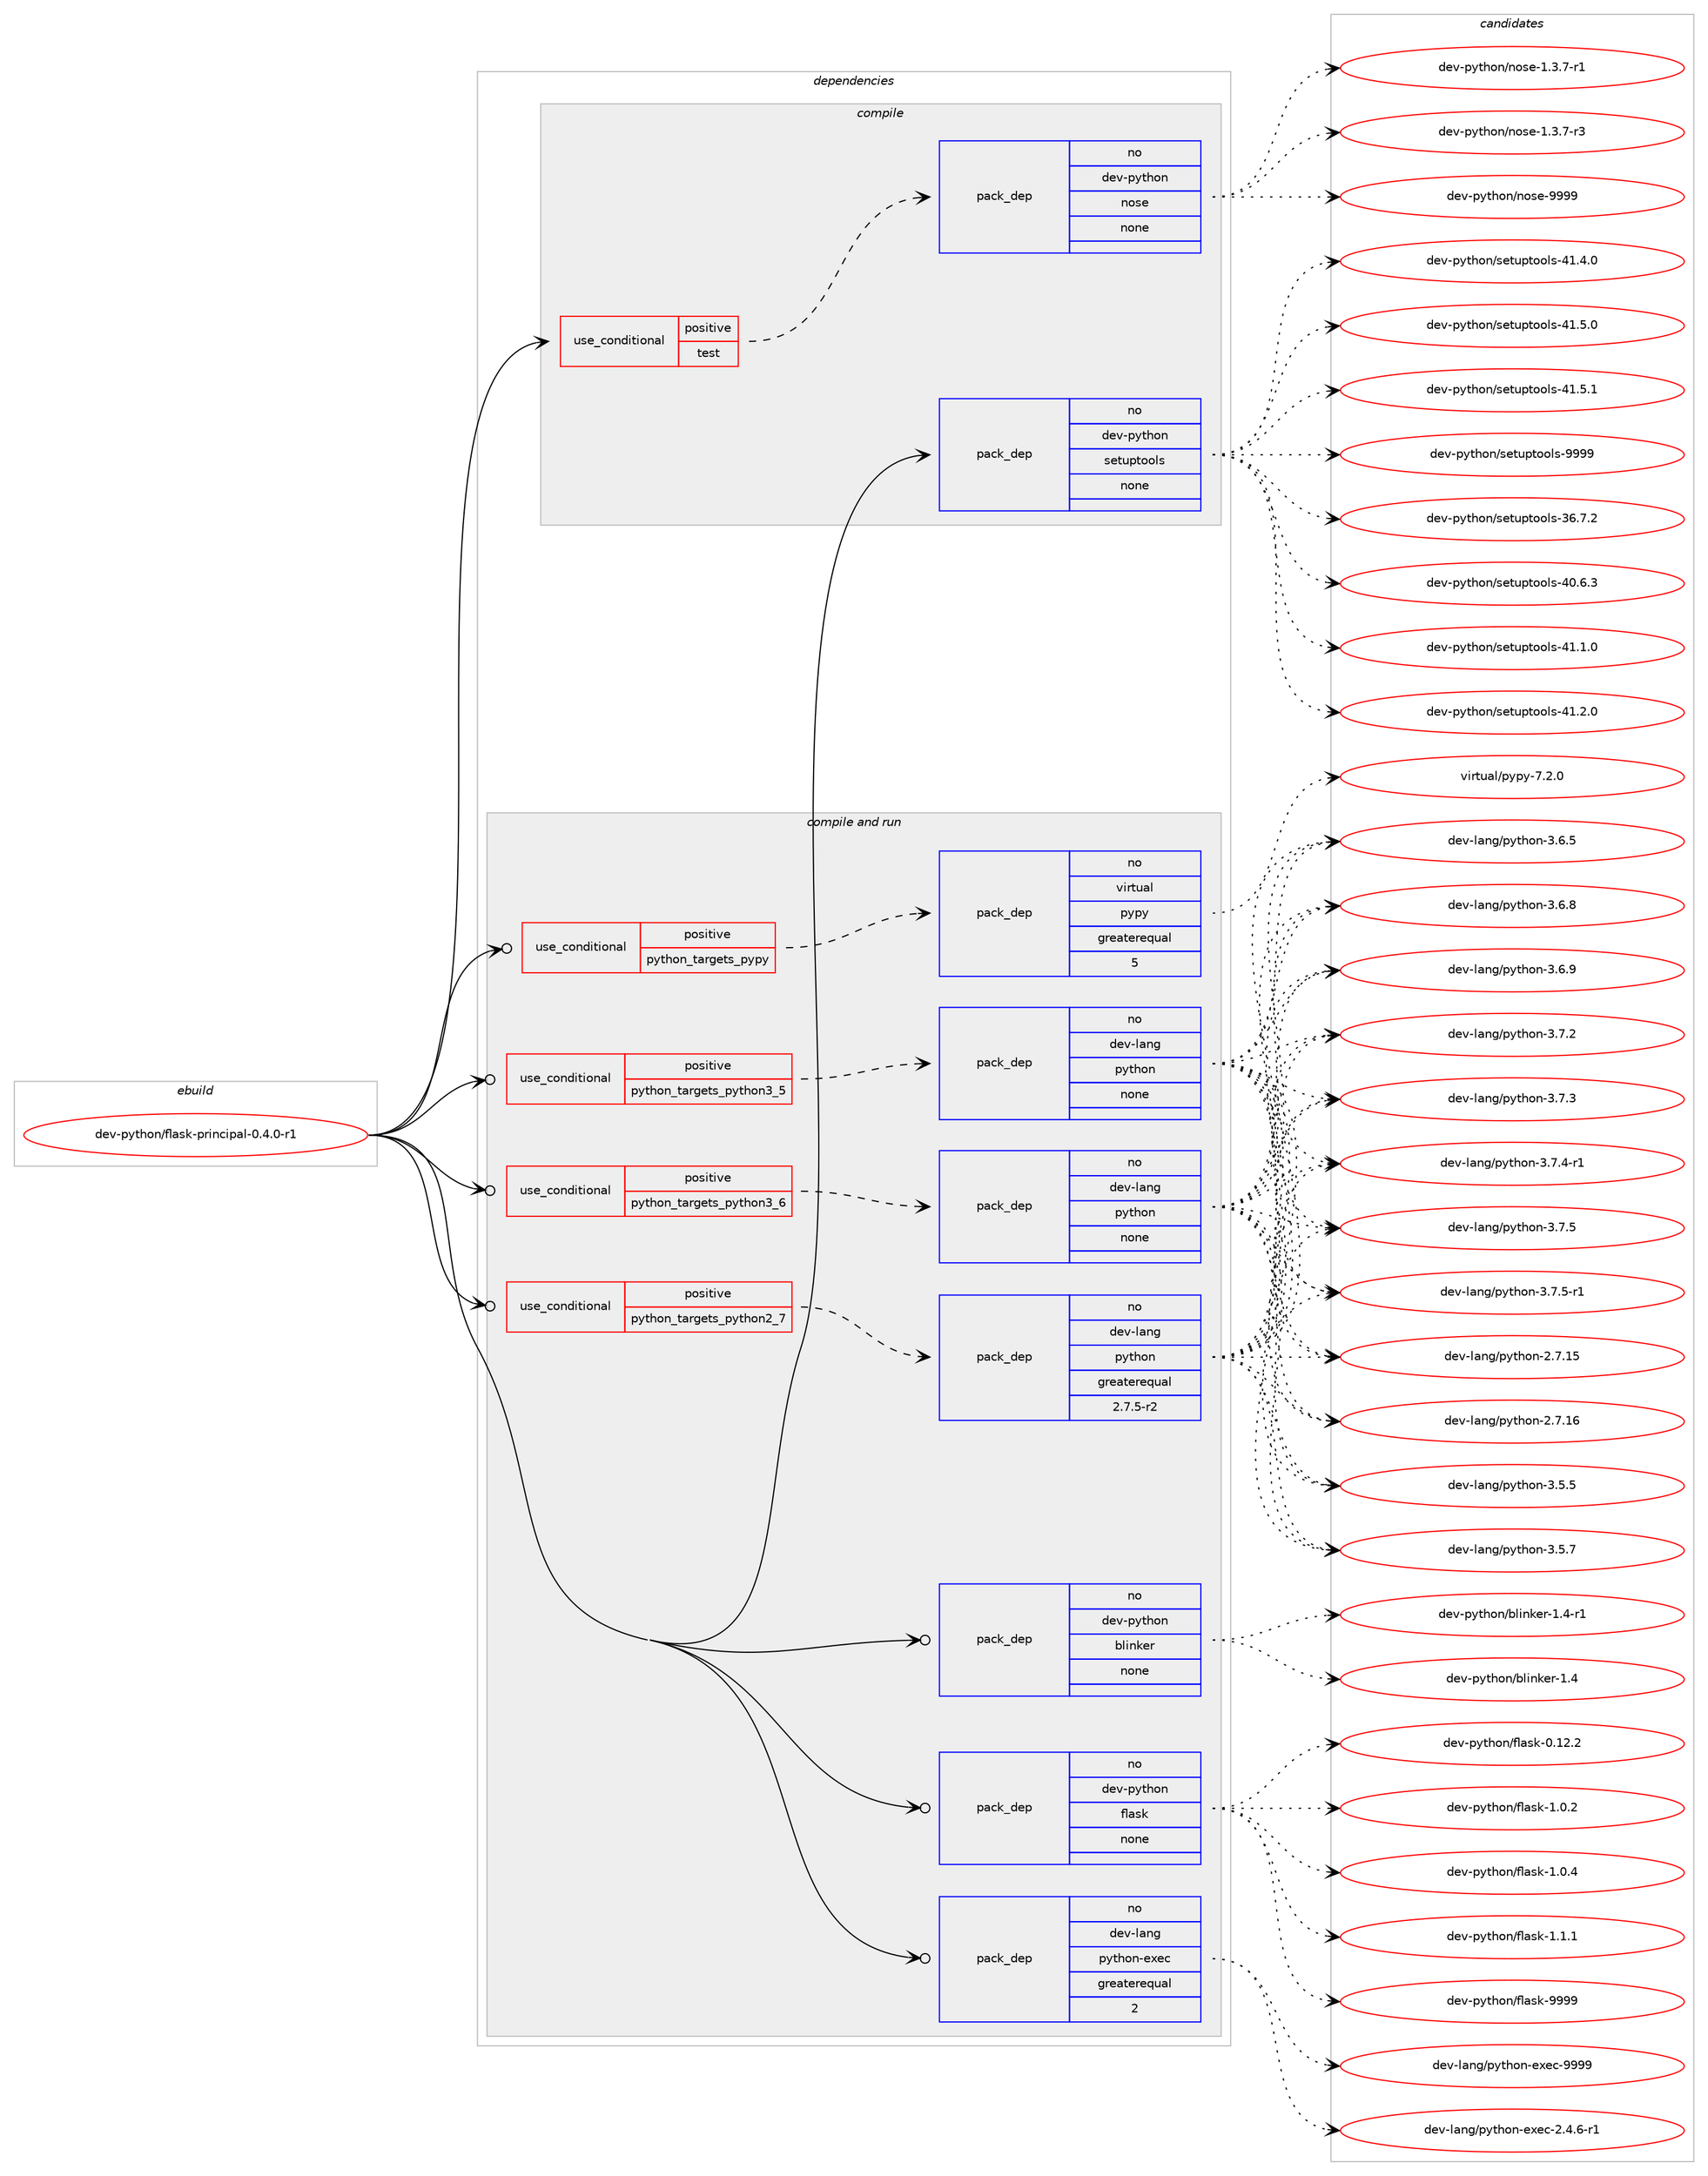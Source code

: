 digraph prolog {

# *************
# Graph options
# *************

newrank=true;
concentrate=true;
compound=true;
graph [rankdir=LR,fontname=Helvetica,fontsize=10,ranksep=1.5];#, ranksep=2.5, nodesep=0.2];
edge  [arrowhead=vee];
node  [fontname=Helvetica,fontsize=10];

# **********
# The ebuild
# **********

subgraph cluster_leftcol {
color=gray;
rank=same;
label=<<i>ebuild</i>>;
id [label="dev-python/flask-principal-0.4.0-r1", color=red, width=4, href="../dev-python/flask-principal-0.4.0-r1.svg"];
}

# ****************
# The dependencies
# ****************

subgraph cluster_midcol {
color=gray;
label=<<i>dependencies</i>>;
subgraph cluster_compile {
fillcolor="#eeeeee";
style=filled;
label=<<i>compile</i>>;
subgraph cond139573 {
dependency605269 [label=<<TABLE BORDER="0" CELLBORDER="1" CELLSPACING="0" CELLPADDING="4"><TR><TD ROWSPAN="3" CELLPADDING="10">use_conditional</TD></TR><TR><TD>positive</TD></TR><TR><TD>test</TD></TR></TABLE>>, shape=none, color=red];
subgraph pack453899 {
dependency605270 [label=<<TABLE BORDER="0" CELLBORDER="1" CELLSPACING="0" CELLPADDING="4" WIDTH="220"><TR><TD ROWSPAN="6" CELLPADDING="30">pack_dep</TD></TR><TR><TD WIDTH="110">no</TD></TR><TR><TD>dev-python</TD></TR><TR><TD>nose</TD></TR><TR><TD>none</TD></TR><TR><TD></TD></TR></TABLE>>, shape=none, color=blue];
}
dependency605269:e -> dependency605270:w [weight=20,style="dashed",arrowhead="vee"];
}
id:e -> dependency605269:w [weight=20,style="solid",arrowhead="vee"];
subgraph pack453900 {
dependency605271 [label=<<TABLE BORDER="0" CELLBORDER="1" CELLSPACING="0" CELLPADDING="4" WIDTH="220"><TR><TD ROWSPAN="6" CELLPADDING="30">pack_dep</TD></TR><TR><TD WIDTH="110">no</TD></TR><TR><TD>dev-python</TD></TR><TR><TD>setuptools</TD></TR><TR><TD>none</TD></TR><TR><TD></TD></TR></TABLE>>, shape=none, color=blue];
}
id:e -> dependency605271:w [weight=20,style="solid",arrowhead="vee"];
}
subgraph cluster_compileandrun {
fillcolor="#eeeeee";
style=filled;
label=<<i>compile and run</i>>;
subgraph cond139574 {
dependency605272 [label=<<TABLE BORDER="0" CELLBORDER="1" CELLSPACING="0" CELLPADDING="4"><TR><TD ROWSPAN="3" CELLPADDING="10">use_conditional</TD></TR><TR><TD>positive</TD></TR><TR><TD>python_targets_pypy</TD></TR></TABLE>>, shape=none, color=red];
subgraph pack453901 {
dependency605273 [label=<<TABLE BORDER="0" CELLBORDER="1" CELLSPACING="0" CELLPADDING="4" WIDTH="220"><TR><TD ROWSPAN="6" CELLPADDING="30">pack_dep</TD></TR><TR><TD WIDTH="110">no</TD></TR><TR><TD>virtual</TD></TR><TR><TD>pypy</TD></TR><TR><TD>greaterequal</TD></TR><TR><TD>5</TD></TR></TABLE>>, shape=none, color=blue];
}
dependency605272:e -> dependency605273:w [weight=20,style="dashed",arrowhead="vee"];
}
id:e -> dependency605272:w [weight=20,style="solid",arrowhead="odotvee"];
subgraph cond139575 {
dependency605274 [label=<<TABLE BORDER="0" CELLBORDER="1" CELLSPACING="0" CELLPADDING="4"><TR><TD ROWSPAN="3" CELLPADDING="10">use_conditional</TD></TR><TR><TD>positive</TD></TR><TR><TD>python_targets_python2_7</TD></TR></TABLE>>, shape=none, color=red];
subgraph pack453902 {
dependency605275 [label=<<TABLE BORDER="0" CELLBORDER="1" CELLSPACING="0" CELLPADDING="4" WIDTH="220"><TR><TD ROWSPAN="6" CELLPADDING="30">pack_dep</TD></TR><TR><TD WIDTH="110">no</TD></TR><TR><TD>dev-lang</TD></TR><TR><TD>python</TD></TR><TR><TD>greaterequal</TD></TR><TR><TD>2.7.5-r2</TD></TR></TABLE>>, shape=none, color=blue];
}
dependency605274:e -> dependency605275:w [weight=20,style="dashed",arrowhead="vee"];
}
id:e -> dependency605274:w [weight=20,style="solid",arrowhead="odotvee"];
subgraph cond139576 {
dependency605276 [label=<<TABLE BORDER="0" CELLBORDER="1" CELLSPACING="0" CELLPADDING="4"><TR><TD ROWSPAN="3" CELLPADDING="10">use_conditional</TD></TR><TR><TD>positive</TD></TR><TR><TD>python_targets_python3_5</TD></TR></TABLE>>, shape=none, color=red];
subgraph pack453903 {
dependency605277 [label=<<TABLE BORDER="0" CELLBORDER="1" CELLSPACING="0" CELLPADDING="4" WIDTH="220"><TR><TD ROWSPAN="6" CELLPADDING="30">pack_dep</TD></TR><TR><TD WIDTH="110">no</TD></TR><TR><TD>dev-lang</TD></TR><TR><TD>python</TD></TR><TR><TD>none</TD></TR><TR><TD></TD></TR></TABLE>>, shape=none, color=blue];
}
dependency605276:e -> dependency605277:w [weight=20,style="dashed",arrowhead="vee"];
}
id:e -> dependency605276:w [weight=20,style="solid",arrowhead="odotvee"];
subgraph cond139577 {
dependency605278 [label=<<TABLE BORDER="0" CELLBORDER="1" CELLSPACING="0" CELLPADDING="4"><TR><TD ROWSPAN="3" CELLPADDING="10">use_conditional</TD></TR><TR><TD>positive</TD></TR><TR><TD>python_targets_python3_6</TD></TR></TABLE>>, shape=none, color=red];
subgraph pack453904 {
dependency605279 [label=<<TABLE BORDER="0" CELLBORDER="1" CELLSPACING="0" CELLPADDING="4" WIDTH="220"><TR><TD ROWSPAN="6" CELLPADDING="30">pack_dep</TD></TR><TR><TD WIDTH="110">no</TD></TR><TR><TD>dev-lang</TD></TR><TR><TD>python</TD></TR><TR><TD>none</TD></TR><TR><TD></TD></TR></TABLE>>, shape=none, color=blue];
}
dependency605278:e -> dependency605279:w [weight=20,style="dashed",arrowhead="vee"];
}
id:e -> dependency605278:w [weight=20,style="solid",arrowhead="odotvee"];
subgraph pack453905 {
dependency605280 [label=<<TABLE BORDER="0" CELLBORDER="1" CELLSPACING="0" CELLPADDING="4" WIDTH="220"><TR><TD ROWSPAN="6" CELLPADDING="30">pack_dep</TD></TR><TR><TD WIDTH="110">no</TD></TR><TR><TD>dev-lang</TD></TR><TR><TD>python-exec</TD></TR><TR><TD>greaterequal</TD></TR><TR><TD>2</TD></TR></TABLE>>, shape=none, color=blue];
}
id:e -> dependency605280:w [weight=20,style="solid",arrowhead="odotvee"];
subgraph pack453906 {
dependency605281 [label=<<TABLE BORDER="0" CELLBORDER="1" CELLSPACING="0" CELLPADDING="4" WIDTH="220"><TR><TD ROWSPAN="6" CELLPADDING="30">pack_dep</TD></TR><TR><TD WIDTH="110">no</TD></TR><TR><TD>dev-python</TD></TR><TR><TD>blinker</TD></TR><TR><TD>none</TD></TR><TR><TD></TD></TR></TABLE>>, shape=none, color=blue];
}
id:e -> dependency605281:w [weight=20,style="solid",arrowhead="odotvee"];
subgraph pack453907 {
dependency605282 [label=<<TABLE BORDER="0" CELLBORDER="1" CELLSPACING="0" CELLPADDING="4" WIDTH="220"><TR><TD ROWSPAN="6" CELLPADDING="30">pack_dep</TD></TR><TR><TD WIDTH="110">no</TD></TR><TR><TD>dev-python</TD></TR><TR><TD>flask</TD></TR><TR><TD>none</TD></TR><TR><TD></TD></TR></TABLE>>, shape=none, color=blue];
}
id:e -> dependency605282:w [weight=20,style="solid",arrowhead="odotvee"];
}
subgraph cluster_run {
fillcolor="#eeeeee";
style=filled;
label=<<i>run</i>>;
}
}

# **************
# The candidates
# **************

subgraph cluster_choices {
rank=same;
color=gray;
label=<<i>candidates</i>>;

subgraph choice453899 {
color=black;
nodesep=1;
choice10010111845112121116104111110471101111151014549465146554511449 [label="dev-python/nose-1.3.7-r1", color=red, width=4,href="../dev-python/nose-1.3.7-r1.svg"];
choice10010111845112121116104111110471101111151014549465146554511451 [label="dev-python/nose-1.3.7-r3", color=red, width=4,href="../dev-python/nose-1.3.7-r3.svg"];
choice10010111845112121116104111110471101111151014557575757 [label="dev-python/nose-9999", color=red, width=4,href="../dev-python/nose-9999.svg"];
dependency605270:e -> choice10010111845112121116104111110471101111151014549465146554511449:w [style=dotted,weight="100"];
dependency605270:e -> choice10010111845112121116104111110471101111151014549465146554511451:w [style=dotted,weight="100"];
dependency605270:e -> choice10010111845112121116104111110471101111151014557575757:w [style=dotted,weight="100"];
}
subgraph choice453900 {
color=black;
nodesep=1;
choice100101118451121211161041111104711510111611711211611111110811545515446554650 [label="dev-python/setuptools-36.7.2", color=red, width=4,href="../dev-python/setuptools-36.7.2.svg"];
choice100101118451121211161041111104711510111611711211611111110811545524846544651 [label="dev-python/setuptools-40.6.3", color=red, width=4,href="../dev-python/setuptools-40.6.3.svg"];
choice100101118451121211161041111104711510111611711211611111110811545524946494648 [label="dev-python/setuptools-41.1.0", color=red, width=4,href="../dev-python/setuptools-41.1.0.svg"];
choice100101118451121211161041111104711510111611711211611111110811545524946504648 [label="dev-python/setuptools-41.2.0", color=red, width=4,href="../dev-python/setuptools-41.2.0.svg"];
choice100101118451121211161041111104711510111611711211611111110811545524946524648 [label="dev-python/setuptools-41.4.0", color=red, width=4,href="../dev-python/setuptools-41.4.0.svg"];
choice100101118451121211161041111104711510111611711211611111110811545524946534648 [label="dev-python/setuptools-41.5.0", color=red, width=4,href="../dev-python/setuptools-41.5.0.svg"];
choice100101118451121211161041111104711510111611711211611111110811545524946534649 [label="dev-python/setuptools-41.5.1", color=red, width=4,href="../dev-python/setuptools-41.5.1.svg"];
choice10010111845112121116104111110471151011161171121161111111081154557575757 [label="dev-python/setuptools-9999", color=red, width=4,href="../dev-python/setuptools-9999.svg"];
dependency605271:e -> choice100101118451121211161041111104711510111611711211611111110811545515446554650:w [style=dotted,weight="100"];
dependency605271:e -> choice100101118451121211161041111104711510111611711211611111110811545524846544651:w [style=dotted,weight="100"];
dependency605271:e -> choice100101118451121211161041111104711510111611711211611111110811545524946494648:w [style=dotted,weight="100"];
dependency605271:e -> choice100101118451121211161041111104711510111611711211611111110811545524946504648:w [style=dotted,weight="100"];
dependency605271:e -> choice100101118451121211161041111104711510111611711211611111110811545524946524648:w [style=dotted,weight="100"];
dependency605271:e -> choice100101118451121211161041111104711510111611711211611111110811545524946534648:w [style=dotted,weight="100"];
dependency605271:e -> choice100101118451121211161041111104711510111611711211611111110811545524946534649:w [style=dotted,weight="100"];
dependency605271:e -> choice10010111845112121116104111110471151011161171121161111111081154557575757:w [style=dotted,weight="100"];
}
subgraph choice453901 {
color=black;
nodesep=1;
choice1181051141161179710847112121112121455546504648 [label="virtual/pypy-7.2.0", color=red, width=4,href="../virtual/pypy-7.2.0.svg"];
dependency605273:e -> choice1181051141161179710847112121112121455546504648:w [style=dotted,weight="100"];
}
subgraph choice453902 {
color=black;
nodesep=1;
choice10010111845108971101034711212111610411111045504655464953 [label="dev-lang/python-2.7.15", color=red, width=4,href="../dev-lang/python-2.7.15.svg"];
choice10010111845108971101034711212111610411111045504655464954 [label="dev-lang/python-2.7.16", color=red, width=4,href="../dev-lang/python-2.7.16.svg"];
choice100101118451089711010347112121116104111110455146534653 [label="dev-lang/python-3.5.5", color=red, width=4,href="../dev-lang/python-3.5.5.svg"];
choice100101118451089711010347112121116104111110455146534655 [label="dev-lang/python-3.5.7", color=red, width=4,href="../dev-lang/python-3.5.7.svg"];
choice100101118451089711010347112121116104111110455146544653 [label="dev-lang/python-3.6.5", color=red, width=4,href="../dev-lang/python-3.6.5.svg"];
choice100101118451089711010347112121116104111110455146544656 [label="dev-lang/python-3.6.8", color=red, width=4,href="../dev-lang/python-3.6.8.svg"];
choice100101118451089711010347112121116104111110455146544657 [label="dev-lang/python-3.6.9", color=red, width=4,href="../dev-lang/python-3.6.9.svg"];
choice100101118451089711010347112121116104111110455146554650 [label="dev-lang/python-3.7.2", color=red, width=4,href="../dev-lang/python-3.7.2.svg"];
choice100101118451089711010347112121116104111110455146554651 [label="dev-lang/python-3.7.3", color=red, width=4,href="../dev-lang/python-3.7.3.svg"];
choice1001011184510897110103471121211161041111104551465546524511449 [label="dev-lang/python-3.7.4-r1", color=red, width=4,href="../dev-lang/python-3.7.4-r1.svg"];
choice100101118451089711010347112121116104111110455146554653 [label="dev-lang/python-3.7.5", color=red, width=4,href="../dev-lang/python-3.7.5.svg"];
choice1001011184510897110103471121211161041111104551465546534511449 [label="dev-lang/python-3.7.5-r1", color=red, width=4,href="../dev-lang/python-3.7.5-r1.svg"];
dependency605275:e -> choice10010111845108971101034711212111610411111045504655464953:w [style=dotted,weight="100"];
dependency605275:e -> choice10010111845108971101034711212111610411111045504655464954:w [style=dotted,weight="100"];
dependency605275:e -> choice100101118451089711010347112121116104111110455146534653:w [style=dotted,weight="100"];
dependency605275:e -> choice100101118451089711010347112121116104111110455146534655:w [style=dotted,weight="100"];
dependency605275:e -> choice100101118451089711010347112121116104111110455146544653:w [style=dotted,weight="100"];
dependency605275:e -> choice100101118451089711010347112121116104111110455146544656:w [style=dotted,weight="100"];
dependency605275:e -> choice100101118451089711010347112121116104111110455146544657:w [style=dotted,weight="100"];
dependency605275:e -> choice100101118451089711010347112121116104111110455146554650:w [style=dotted,weight="100"];
dependency605275:e -> choice100101118451089711010347112121116104111110455146554651:w [style=dotted,weight="100"];
dependency605275:e -> choice1001011184510897110103471121211161041111104551465546524511449:w [style=dotted,weight="100"];
dependency605275:e -> choice100101118451089711010347112121116104111110455146554653:w [style=dotted,weight="100"];
dependency605275:e -> choice1001011184510897110103471121211161041111104551465546534511449:w [style=dotted,weight="100"];
}
subgraph choice453903 {
color=black;
nodesep=1;
choice10010111845108971101034711212111610411111045504655464953 [label="dev-lang/python-2.7.15", color=red, width=4,href="../dev-lang/python-2.7.15.svg"];
choice10010111845108971101034711212111610411111045504655464954 [label="dev-lang/python-2.7.16", color=red, width=4,href="../dev-lang/python-2.7.16.svg"];
choice100101118451089711010347112121116104111110455146534653 [label="dev-lang/python-3.5.5", color=red, width=4,href="../dev-lang/python-3.5.5.svg"];
choice100101118451089711010347112121116104111110455146534655 [label="dev-lang/python-3.5.7", color=red, width=4,href="../dev-lang/python-3.5.7.svg"];
choice100101118451089711010347112121116104111110455146544653 [label="dev-lang/python-3.6.5", color=red, width=4,href="../dev-lang/python-3.6.5.svg"];
choice100101118451089711010347112121116104111110455146544656 [label="dev-lang/python-3.6.8", color=red, width=4,href="../dev-lang/python-3.6.8.svg"];
choice100101118451089711010347112121116104111110455146544657 [label="dev-lang/python-3.6.9", color=red, width=4,href="../dev-lang/python-3.6.9.svg"];
choice100101118451089711010347112121116104111110455146554650 [label="dev-lang/python-3.7.2", color=red, width=4,href="../dev-lang/python-3.7.2.svg"];
choice100101118451089711010347112121116104111110455146554651 [label="dev-lang/python-3.7.3", color=red, width=4,href="../dev-lang/python-3.7.3.svg"];
choice1001011184510897110103471121211161041111104551465546524511449 [label="dev-lang/python-3.7.4-r1", color=red, width=4,href="../dev-lang/python-3.7.4-r1.svg"];
choice100101118451089711010347112121116104111110455146554653 [label="dev-lang/python-3.7.5", color=red, width=4,href="../dev-lang/python-3.7.5.svg"];
choice1001011184510897110103471121211161041111104551465546534511449 [label="dev-lang/python-3.7.5-r1", color=red, width=4,href="../dev-lang/python-3.7.5-r1.svg"];
dependency605277:e -> choice10010111845108971101034711212111610411111045504655464953:w [style=dotted,weight="100"];
dependency605277:e -> choice10010111845108971101034711212111610411111045504655464954:w [style=dotted,weight="100"];
dependency605277:e -> choice100101118451089711010347112121116104111110455146534653:w [style=dotted,weight="100"];
dependency605277:e -> choice100101118451089711010347112121116104111110455146534655:w [style=dotted,weight="100"];
dependency605277:e -> choice100101118451089711010347112121116104111110455146544653:w [style=dotted,weight="100"];
dependency605277:e -> choice100101118451089711010347112121116104111110455146544656:w [style=dotted,weight="100"];
dependency605277:e -> choice100101118451089711010347112121116104111110455146544657:w [style=dotted,weight="100"];
dependency605277:e -> choice100101118451089711010347112121116104111110455146554650:w [style=dotted,weight="100"];
dependency605277:e -> choice100101118451089711010347112121116104111110455146554651:w [style=dotted,weight="100"];
dependency605277:e -> choice1001011184510897110103471121211161041111104551465546524511449:w [style=dotted,weight="100"];
dependency605277:e -> choice100101118451089711010347112121116104111110455146554653:w [style=dotted,weight="100"];
dependency605277:e -> choice1001011184510897110103471121211161041111104551465546534511449:w [style=dotted,weight="100"];
}
subgraph choice453904 {
color=black;
nodesep=1;
choice10010111845108971101034711212111610411111045504655464953 [label="dev-lang/python-2.7.15", color=red, width=4,href="../dev-lang/python-2.7.15.svg"];
choice10010111845108971101034711212111610411111045504655464954 [label="dev-lang/python-2.7.16", color=red, width=4,href="../dev-lang/python-2.7.16.svg"];
choice100101118451089711010347112121116104111110455146534653 [label="dev-lang/python-3.5.5", color=red, width=4,href="../dev-lang/python-3.5.5.svg"];
choice100101118451089711010347112121116104111110455146534655 [label="dev-lang/python-3.5.7", color=red, width=4,href="../dev-lang/python-3.5.7.svg"];
choice100101118451089711010347112121116104111110455146544653 [label="dev-lang/python-3.6.5", color=red, width=4,href="../dev-lang/python-3.6.5.svg"];
choice100101118451089711010347112121116104111110455146544656 [label="dev-lang/python-3.6.8", color=red, width=4,href="../dev-lang/python-3.6.8.svg"];
choice100101118451089711010347112121116104111110455146544657 [label="dev-lang/python-3.6.9", color=red, width=4,href="../dev-lang/python-3.6.9.svg"];
choice100101118451089711010347112121116104111110455146554650 [label="dev-lang/python-3.7.2", color=red, width=4,href="../dev-lang/python-3.7.2.svg"];
choice100101118451089711010347112121116104111110455146554651 [label="dev-lang/python-3.7.3", color=red, width=4,href="../dev-lang/python-3.7.3.svg"];
choice1001011184510897110103471121211161041111104551465546524511449 [label="dev-lang/python-3.7.4-r1", color=red, width=4,href="../dev-lang/python-3.7.4-r1.svg"];
choice100101118451089711010347112121116104111110455146554653 [label="dev-lang/python-3.7.5", color=red, width=4,href="../dev-lang/python-3.7.5.svg"];
choice1001011184510897110103471121211161041111104551465546534511449 [label="dev-lang/python-3.7.5-r1", color=red, width=4,href="../dev-lang/python-3.7.5-r1.svg"];
dependency605279:e -> choice10010111845108971101034711212111610411111045504655464953:w [style=dotted,weight="100"];
dependency605279:e -> choice10010111845108971101034711212111610411111045504655464954:w [style=dotted,weight="100"];
dependency605279:e -> choice100101118451089711010347112121116104111110455146534653:w [style=dotted,weight="100"];
dependency605279:e -> choice100101118451089711010347112121116104111110455146534655:w [style=dotted,weight="100"];
dependency605279:e -> choice100101118451089711010347112121116104111110455146544653:w [style=dotted,weight="100"];
dependency605279:e -> choice100101118451089711010347112121116104111110455146544656:w [style=dotted,weight="100"];
dependency605279:e -> choice100101118451089711010347112121116104111110455146544657:w [style=dotted,weight="100"];
dependency605279:e -> choice100101118451089711010347112121116104111110455146554650:w [style=dotted,weight="100"];
dependency605279:e -> choice100101118451089711010347112121116104111110455146554651:w [style=dotted,weight="100"];
dependency605279:e -> choice1001011184510897110103471121211161041111104551465546524511449:w [style=dotted,weight="100"];
dependency605279:e -> choice100101118451089711010347112121116104111110455146554653:w [style=dotted,weight="100"];
dependency605279:e -> choice1001011184510897110103471121211161041111104551465546534511449:w [style=dotted,weight="100"];
}
subgraph choice453905 {
color=black;
nodesep=1;
choice10010111845108971101034711212111610411111045101120101994550465246544511449 [label="dev-lang/python-exec-2.4.6-r1", color=red, width=4,href="../dev-lang/python-exec-2.4.6-r1.svg"];
choice10010111845108971101034711212111610411111045101120101994557575757 [label="dev-lang/python-exec-9999", color=red, width=4,href="../dev-lang/python-exec-9999.svg"];
dependency605280:e -> choice10010111845108971101034711212111610411111045101120101994550465246544511449:w [style=dotted,weight="100"];
dependency605280:e -> choice10010111845108971101034711212111610411111045101120101994557575757:w [style=dotted,weight="100"];
}
subgraph choice453906 {
color=black;
nodesep=1;
choice10010111845112121116104111110479810810511010710111445494652 [label="dev-python/blinker-1.4", color=red, width=4,href="../dev-python/blinker-1.4.svg"];
choice100101118451121211161041111104798108105110107101114454946524511449 [label="dev-python/blinker-1.4-r1", color=red, width=4,href="../dev-python/blinker-1.4-r1.svg"];
dependency605281:e -> choice10010111845112121116104111110479810810511010710111445494652:w [style=dotted,weight="100"];
dependency605281:e -> choice100101118451121211161041111104798108105110107101114454946524511449:w [style=dotted,weight="100"];
}
subgraph choice453907 {
color=black;
nodesep=1;
choice10010111845112121116104111110471021089711510745484649504650 [label="dev-python/flask-0.12.2", color=red, width=4,href="../dev-python/flask-0.12.2.svg"];
choice100101118451121211161041111104710210897115107454946484650 [label="dev-python/flask-1.0.2", color=red, width=4,href="../dev-python/flask-1.0.2.svg"];
choice100101118451121211161041111104710210897115107454946484652 [label="dev-python/flask-1.0.4", color=red, width=4,href="../dev-python/flask-1.0.4.svg"];
choice100101118451121211161041111104710210897115107454946494649 [label="dev-python/flask-1.1.1", color=red, width=4,href="../dev-python/flask-1.1.1.svg"];
choice1001011184511212111610411111047102108971151074557575757 [label="dev-python/flask-9999", color=red, width=4,href="../dev-python/flask-9999.svg"];
dependency605282:e -> choice10010111845112121116104111110471021089711510745484649504650:w [style=dotted,weight="100"];
dependency605282:e -> choice100101118451121211161041111104710210897115107454946484650:w [style=dotted,weight="100"];
dependency605282:e -> choice100101118451121211161041111104710210897115107454946484652:w [style=dotted,weight="100"];
dependency605282:e -> choice100101118451121211161041111104710210897115107454946494649:w [style=dotted,weight="100"];
dependency605282:e -> choice1001011184511212111610411111047102108971151074557575757:w [style=dotted,weight="100"];
}
}

}

